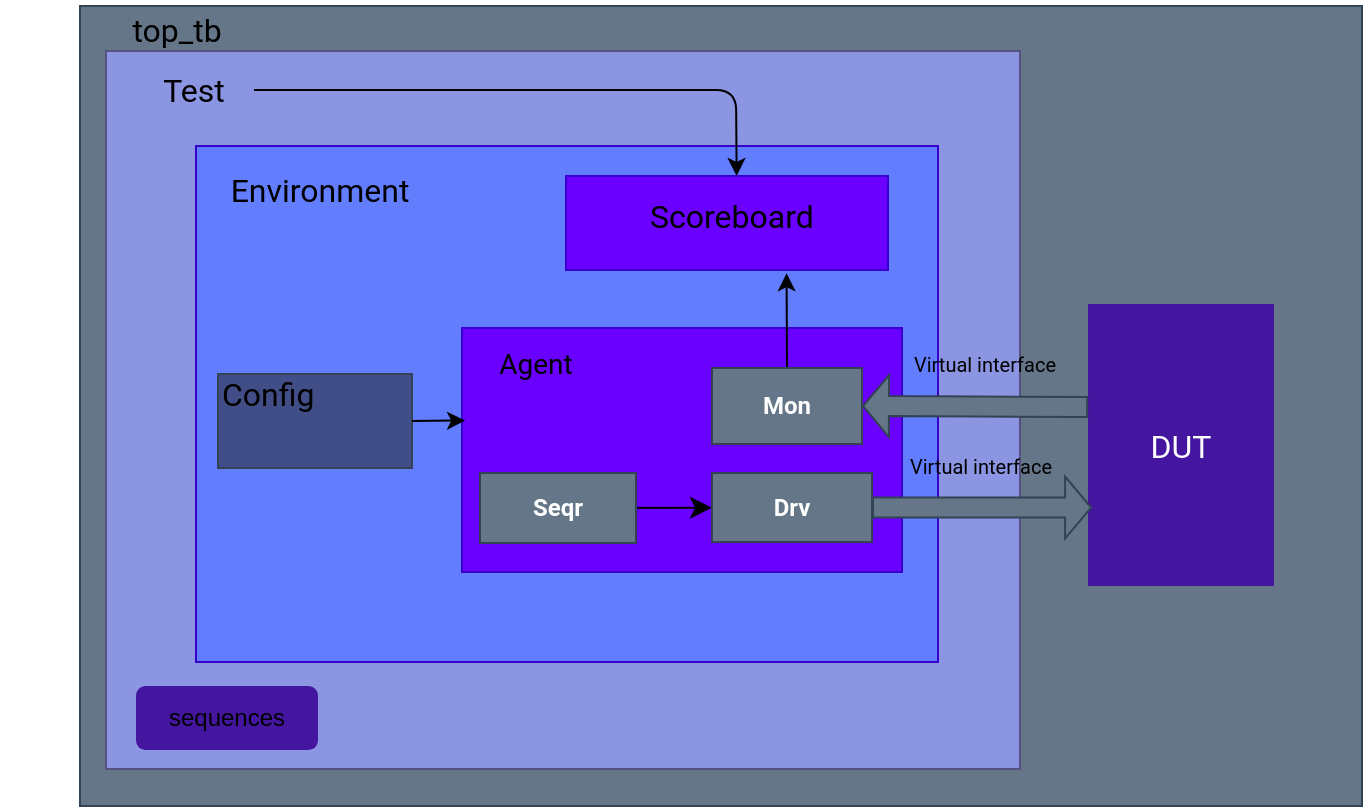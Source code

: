 <mxfile>
    <diagram id="1EOno5jFjsv4IJG9-jW1" name="Sayfa -1">
        <mxGraphModel dx="1470" dy="959" grid="0" gridSize="10" guides="1" tooltips="1" connect="1" arrows="1" fold="1" page="0" pageScale="1" pageWidth="827" pageHeight="1169" math="0" shadow="0">
            <root>
                <mxCell id="0"/>
                <mxCell id="1" parent="0"/>
                <mxCell id="5KoVIWTO6btiPn7vELP2-1" value="" style="rounded=0;whiteSpace=wrap;html=1;fontSize=16;fillColor=#647687;strokeColor=#314354;fontColor=#ffffff;" parent="1" vertex="1">
                    <mxGeometry x="-495" y="-268" width="641" height="400" as="geometry"/>
                </mxCell>
                <mxCell id="5KoVIWTO6btiPn7vELP2-3" value="DUT" style="rounded=0;whiteSpace=wrap;html=1;fontSize=16;fontFamily=Roboto;fontSource=https%3A%2F%2Ffonts.googleapis.com%2Fcss%3Ffamily%3DRoboto;fontStyle=0;fillColor=#4416A0;strokeColor=none;fontColor=#ffffff;" parent="1" vertex="1">
                    <mxGeometry x="9" y="-119" width="93" height="141" as="geometry"/>
                </mxCell>
                <mxCell id="5KoVIWTO6btiPn7vELP2-6" value="top_tb" style="text;html=1;strokeColor=none;fillColor=none;align=center;verticalAlign=middle;whiteSpace=wrap;rounded=0;fontSize=16;fontFamily=Roboto;fontSource=https%3A%2F%2Ffonts.googleapis.com%2Fcss%3Ffamily%3DRoboto;" parent="1" vertex="1">
                    <mxGeometry x="-535" y="-271" width="177" height="30" as="geometry"/>
                </mxCell>
                <mxCell id="5KoVIWTO6btiPn7vELP2-9" value="" style="rounded=0;whiteSpace=wrap;html=1;fontSize=16;fillColor=#8C95E2;strokeColor=#56517e;" parent="1" vertex="1">
                    <mxGeometry x="-482" y="-245.5" width="457" height="359" as="geometry"/>
                </mxCell>
                <mxCell id="5KoVIWTO6btiPn7vELP2-10" value="" style="rounded=0;whiteSpace=wrap;html=1;fontSize=16;fillColor=#637DFF;strokeColor=#3700CC;fontColor=#ffffff;" parent="1" vertex="1">
                    <mxGeometry x="-437" y="-198" width="371" height="258" as="geometry"/>
                </mxCell>
                <mxCell id="5KoVIWTO6btiPn7vELP2-11" value="" style="rounded=0;whiteSpace=wrap;html=1;fontSize=16;fillColor=#6a00ff;strokeColor=#3700CC;fontColor=#ffffff;" parent="1" vertex="1">
                    <mxGeometry x="-304" y="-107" width="220" height="122" as="geometry"/>
                </mxCell>
                <mxCell id="14" style="edgeStyle=none;html=1;exitX=1;exitY=0.5;exitDx=0;exitDy=0;entryX=0.53;entryY=0;entryDx=0;entryDy=0;entryPerimeter=0;" edge="1" parent="1" source="5KoVIWTO6btiPn7vELP2-12" target="7">
                    <mxGeometry relative="1" as="geometry">
                        <Array as="points">
                            <mxPoint x="-311" y="-226"/>
                            <mxPoint x="-167" y="-226"/>
                        </Array>
                    </mxGeometry>
                </mxCell>
                <mxCell id="5KoVIWTO6btiPn7vELP2-12" value="Test" style="text;html=1;strokeColor=none;fillColor=none;align=center;verticalAlign=middle;whiteSpace=wrap;rounded=0;fontSize=16;fontFamily=Roboto;fontSource=https%3A%2F%2Ffonts.googleapis.com%2Fcss%3Ffamily%3DRoboto;" parent="1" vertex="1">
                    <mxGeometry x="-468" y="-241" width="60" height="30" as="geometry"/>
                </mxCell>
                <mxCell id="5KoVIWTO6btiPn7vELP2-13" value="Environment" style="text;html=1;strokeColor=none;fillColor=none;align=center;verticalAlign=middle;whiteSpace=wrap;rounded=0;fontSize=16;fontFamily=Roboto;fontSource=https%3A%2F%2Ffonts.googleapis.com%2Fcss%3Ffamily%3DRoboto;" parent="1" vertex="1">
                    <mxGeometry x="-405" y="-191" width="60" height="30" as="geometry"/>
                </mxCell>
                <mxCell id="5KoVIWTO6btiPn7vELP2-14" value="Agent" style="text;html=1;strokeColor=none;fillColor=none;align=center;verticalAlign=middle;whiteSpace=wrap;rounded=0;fontSize=14;fontFamily=Roboto;fontSource=https%3A%2F%2Ffonts.googleapis.com%2Fcss%3Ffamily%3DRoboto;fontStyle=0" parent="1" vertex="1">
                    <mxGeometry x="-297" y="-104" width="60" height="30" as="geometry"/>
                </mxCell>
                <mxCell id="12" style="edgeStyle=none;html=1;exitX=0.5;exitY=0;exitDx=0;exitDy=0;entryX=0.685;entryY=1.034;entryDx=0;entryDy=0;entryPerimeter=0;" edge="1" parent="1" source="5KoVIWTO6btiPn7vELP2-20" target="7">
                    <mxGeometry relative="1" as="geometry">
                        <mxPoint x="-208.661" y="-138.277" as="targetPoint"/>
                    </mxGeometry>
                </mxCell>
                <mxCell id="5KoVIWTO6btiPn7vELP2-20" value="Mon" style="rounded=0;whiteSpace=wrap;html=1;fontSize=12;fontFamily=Roboto;fontSource=https%3A%2F%2Ffonts.googleapis.com%2Fcss%3Ffamily%3DRoboto;fontStyle=1;fillColor=#647687;fontColor=#ffffff;strokeColor=#314354;" parent="1" vertex="1">
                    <mxGeometry x="-179" y="-87" width="75" height="38" as="geometry"/>
                </mxCell>
                <mxCell id="5KoVIWTO6btiPn7vELP2-25" style="edgeStyle=none;curved=1;rounded=0;orthogonalLoop=1;jettySize=auto;html=1;exitX=0;exitY=0.5;exitDx=0;exitDy=0;fontSize=12;startSize=8;endSize=8;" parent="1" source="5KoVIWTO6btiPn7vELP2-22" target="5KoVIWTO6btiPn7vELP2-24" edge="1">
                    <mxGeometry relative="1" as="geometry"/>
                </mxCell>
                <mxCell id="5KoVIWTO6btiPn7vELP2-22" value="Seqr" style="rounded=0;whiteSpace=wrap;html=1;fontSize=12;fontFamily=Roboto;fontSource=https%3A%2F%2Ffonts.googleapis.com%2Fcss%3Ffamily%3DRoboto;fontStyle=1;fillColor=#647687;fontColor=#ffffff;strokeColor=#314354;" parent="1" vertex="1">
                    <mxGeometry x="-295" y="-34.5" width="78" height="35" as="geometry"/>
                </mxCell>
                <mxCell id="5KoVIWTO6btiPn7vELP2-23" value="" style="group;fontFamily=Roboto;fontSource=https%3A%2F%2Ffonts.googleapis.com%2Fcss%3Ffamily%3DRoboto;fillColor=#e51400;strokeColor=#B20000;fontColor=#ffffff;" parent="1" vertex="1" connectable="0">
                    <mxGeometry x="-426" y="-84" width="97" height="47" as="geometry"/>
                </mxCell>
                <mxCell id="5KoVIWTO6btiPn7vELP2-15" value="" style="rounded=0;whiteSpace=wrap;html=1;fontSize=16;fillColor=#414D87;strokeColor=#314354;fontColor=#ffffff;" parent="5KoVIWTO6btiPn7vELP2-23" vertex="1">
                    <mxGeometry width="97.0" height="47" as="geometry"/>
                </mxCell>
                <mxCell id="5KoVIWTO6btiPn7vELP2-16" value="Config" style="text;html=1;strokeColor=none;fillColor=none;align=left;verticalAlign=middle;whiteSpace=wrap;rounded=0;fontSize=16;fontFamily=Roboto;fontSource=https%3A%2F%2Ffonts.googleapis.com%2Fcss%3Ffamily%3DRoboto;fontStyle=0" parent="5KoVIWTO6btiPn7vELP2-23" vertex="1">
                    <mxGeometry x="-0.001" y="6.999" width="36.835" height="6.498" as="geometry"/>
                </mxCell>
                <mxCell id="5KoVIWTO6btiPn7vELP2-24" value="Drv" style="rounded=0;whiteSpace=wrap;html=1;fontSize=12;fontFamily=Roboto;fontSource=https%3A%2F%2Ffonts.googleapis.com%2Fcss%3Ffamily%3DRoboto;fontStyle=1;fillColor=#647687;fontColor=#ffffff;strokeColor=#314354;" parent="1" vertex="1">
                    <mxGeometry x="-179" y="-34.5" width="80" height="34.5" as="geometry"/>
                </mxCell>
                <mxCell id="5KoVIWTO6btiPn7vELP2-33" value="Virtual interface" style="text;html=1;strokeColor=none;fillColor=none;align=center;verticalAlign=middle;whiteSpace=wrap;rounded=0;fontSize=10;fontFamily=Roboto;fontSource=https%3A%2F%2Ffonts.googleapis.com%2Fcss%3Ffamily%3DRoboto;" parent="1" vertex="1">
                    <mxGeometry x="-87" y="-104" width="89" height="30" as="geometry"/>
                </mxCell>
                <mxCell id="5KoVIWTO6btiPn7vELP2-35" style="edgeStyle=none;curved=1;rounded=0;orthogonalLoop=1;jettySize=auto;html=1;fontSize=12;shape=flexArrow;endSize=4;startSize=4;width=10;fillColor=#647687;strokeColor=#314354;startArrow=none;endArrow=block;endFill=0;startFill=0;exitX=0.001;exitY=0.365;exitDx=0;exitDy=0;exitPerimeter=0;entryX=1;entryY=0.5;entryDx=0;entryDy=0;" parent="1" edge="1" target="5KoVIWTO6btiPn7vELP2-20" source="5KoVIWTO6btiPn7vELP2-3">
                    <mxGeometry relative="1" as="geometry">
                        <mxPoint x="-3" y="-66.24" as="sourcePoint"/>
                        <mxPoint x="-115" y="-66.24" as="targetPoint"/>
                    </mxGeometry>
                </mxCell>
                <mxCell id="JF0MYyEvKVekCrRpM-_x-9" value="sequences" style="rounded=1;whiteSpace=wrap;html=1;fillColor=#4416A0;strokeColor=none;fontColor=#000000;" parent="1" vertex="1">
                    <mxGeometry x="-467" y="72" width="91" height="32" as="geometry"/>
                </mxCell>
                <mxCell id="3" style="edgeStyle=none;curved=1;rounded=0;orthogonalLoop=1;jettySize=auto;html=1;fontSize=12;shape=flexArrow;endSize=4;startSize=4;width=10;fillColor=#647687;strokeColor=#314354;startArrow=none;endArrow=block;endFill=0;startFill=0;exitX=1;exitY=0.5;exitDx=0;exitDy=0;entryX=0.022;entryY=0.722;entryDx=0;entryDy=0;entryPerimeter=0;" edge="1" parent="1" source="5KoVIWTO6btiPn7vELP2-24" target="5KoVIWTO6btiPn7vELP2-3">
                    <mxGeometry relative="1" as="geometry">
                        <mxPoint x="-33.907" y="78.465" as="sourcePoint"/>
                        <mxPoint x="-193" y="78" as="targetPoint"/>
                    </mxGeometry>
                </mxCell>
                <mxCell id="4" value="Virtual interface" style="text;html=1;strokeColor=none;fillColor=none;align=center;verticalAlign=middle;whiteSpace=wrap;rounded=0;fontSize=10;fontFamily=Roboto;fontSource=https%3A%2F%2Ffonts.googleapis.com%2Fcss%3Ffamily%3DRoboto;" vertex="1" parent="1">
                    <mxGeometry x="-89" y="-53" width="89" height="30" as="geometry"/>
                </mxCell>
                <mxCell id="5" style="edgeStyle=none;html=1;exitX=1;exitY=0.5;exitDx=0;exitDy=0;entryX=0.007;entryY=0.379;entryDx=0;entryDy=0;entryPerimeter=0;" edge="1" parent="1" source="5KoVIWTO6btiPn7vELP2-15" target="5KoVIWTO6btiPn7vELP2-11">
                    <mxGeometry relative="1" as="geometry"/>
                </mxCell>
                <mxCell id="6" value="" style="group;fontFamily=Roboto;fontSource=https%3A%2F%2Ffonts.googleapis.com%2Fcss%3Ffamily%3DRoboto;fillColor=#0050ef;strokeColor=#001DBC;fontColor=#ffffff;" vertex="1" connectable="0" parent="1">
                    <mxGeometry x="-252" y="-183" width="161" height="47" as="geometry"/>
                </mxCell>
                <mxCell id="7" value="" style="rounded=0;whiteSpace=wrap;html=1;fontSize=16;fillColor=#6a00ff;strokeColor=#3700CC;fontColor=#ffffff;" vertex="1" parent="6">
                    <mxGeometry width="161.0" height="47" as="geometry"/>
                </mxCell>
                <mxCell id="8" value="Scoreboard" style="text;html=1;strokeColor=none;fillColor=none;align=left;verticalAlign=middle;whiteSpace=wrap;rounded=0;fontSize=16;fontFamily=Roboto;fontSource=https%3A%2F%2Ffonts.googleapis.com%2Fcss%3Ffamily%3DRoboto;" vertex="1" parent="6">
                    <mxGeometry x="39.998" y="16.999" width="61.139" height="6.498" as="geometry"/>
                </mxCell>
            </root>
        </mxGraphModel>
    </diagram>
</mxfile>